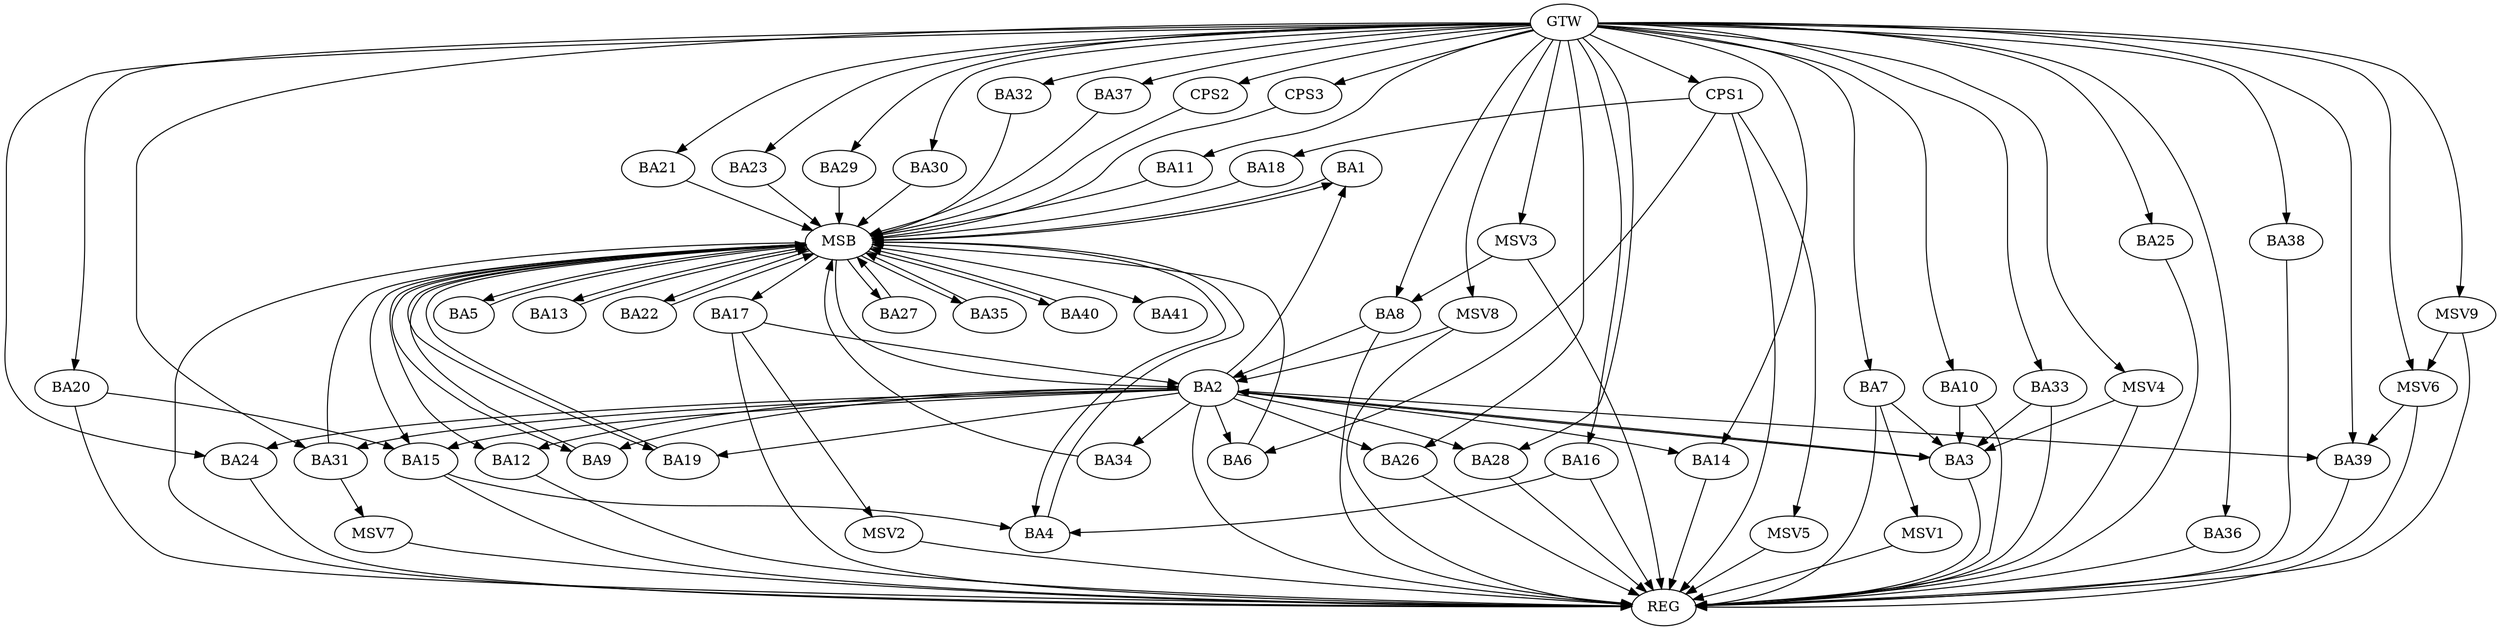 strict digraph G {
  BA1 [ label="BA1" ];
  BA2 [ label="BA2" ];
  BA3 [ label="BA3" ];
  BA4 [ label="BA4" ];
  BA5 [ label="BA5" ];
  BA6 [ label="BA6" ];
  BA7 [ label="BA7" ];
  BA8 [ label="BA8" ];
  BA9 [ label="BA9" ];
  BA10 [ label="BA10" ];
  BA11 [ label="BA11" ];
  BA12 [ label="BA12" ];
  BA13 [ label="BA13" ];
  BA14 [ label="BA14" ];
  BA15 [ label="BA15" ];
  BA16 [ label="BA16" ];
  BA17 [ label="BA17" ];
  BA18 [ label="BA18" ];
  BA19 [ label="BA19" ];
  BA20 [ label="BA20" ];
  BA21 [ label="BA21" ];
  BA22 [ label="BA22" ];
  BA23 [ label="BA23" ];
  BA24 [ label="BA24" ];
  BA25 [ label="BA25" ];
  BA26 [ label="BA26" ];
  BA27 [ label="BA27" ];
  BA28 [ label="BA28" ];
  BA29 [ label="BA29" ];
  BA30 [ label="BA30" ];
  BA31 [ label="BA31" ];
  BA32 [ label="BA32" ];
  BA33 [ label="BA33" ];
  BA34 [ label="BA34" ];
  BA35 [ label="BA35" ];
  BA36 [ label="BA36" ];
  BA37 [ label="BA37" ];
  BA38 [ label="BA38" ];
  BA39 [ label="BA39" ];
  BA40 [ label="BA40" ];
  BA41 [ label="BA41" ];
  CPS1 [ label="CPS1" ];
  CPS2 [ label="CPS2" ];
  CPS3 [ label="CPS3" ];
  GTW [ label="GTW" ];
  REG [ label="REG" ];
  MSB [ label="MSB" ];
  MSV1 [ label="MSV1" ];
  MSV2 [ label="MSV2" ];
  MSV3 [ label="MSV3" ];
  MSV4 [ label="MSV4" ];
  MSV5 [ label="MSV5" ];
  MSV6 [ label="MSV6" ];
  MSV7 [ label="MSV7" ];
  MSV8 [ label="MSV8" ];
  MSV9 [ label="MSV9" ];
  BA2 -> BA1;
  BA3 -> BA2;
  BA7 -> BA3;
  BA8 -> BA2;
  BA10 -> BA3;
  BA15 -> BA4;
  BA16 -> BA4;
  BA17 -> BA2;
  BA20 -> BA15;
  BA33 -> BA3;
  CPS1 -> BA18;
  CPS1 -> BA6;
  GTW -> BA7;
  GTW -> BA8;
  GTW -> BA10;
  GTW -> BA11;
  GTW -> BA14;
  GTW -> BA16;
  GTW -> BA20;
  GTW -> BA21;
  GTW -> BA23;
  GTW -> BA24;
  GTW -> BA25;
  GTW -> BA26;
  GTW -> BA28;
  GTW -> BA29;
  GTW -> BA30;
  GTW -> BA31;
  GTW -> BA32;
  GTW -> BA33;
  GTW -> BA36;
  GTW -> BA37;
  GTW -> BA38;
  GTW -> BA39;
  GTW -> CPS1;
  GTW -> CPS2;
  GTW -> CPS3;
  BA2 -> REG;
  BA3 -> REG;
  BA7 -> REG;
  BA8 -> REG;
  BA10 -> REG;
  BA12 -> REG;
  BA14 -> REG;
  BA15 -> REG;
  BA16 -> REG;
  BA17 -> REG;
  BA20 -> REG;
  BA24 -> REG;
  BA25 -> REG;
  BA26 -> REG;
  BA28 -> REG;
  BA33 -> REG;
  BA36 -> REG;
  BA38 -> REG;
  BA39 -> REG;
  CPS1 -> REG;
  BA1 -> MSB;
  MSB -> BA2;
  MSB -> REG;
  BA4 -> MSB;
  BA5 -> MSB;
  MSB -> BA1;
  BA6 -> MSB;
  BA9 -> MSB;
  BA11 -> MSB;
  MSB -> BA4;
  BA13 -> MSB;
  MSB -> BA5;
  BA18 -> MSB;
  MSB -> BA13;
  BA19 -> MSB;
  BA21 -> MSB;
  BA22 -> MSB;
  MSB -> BA15;
  BA23 -> MSB;
  BA27 -> MSB;
  BA29 -> MSB;
  MSB -> BA9;
  BA30 -> MSB;
  MSB -> BA22;
  BA31 -> MSB;
  BA32 -> MSB;
  BA34 -> MSB;
  BA35 -> MSB;
  BA37 -> MSB;
  BA40 -> MSB;
  MSB -> BA19;
  CPS2 -> MSB;
  MSB -> BA27;
  MSB -> BA41;
  CPS3 -> MSB;
  MSB -> BA40;
  MSB -> BA17;
  MSB -> BA35;
  MSB -> BA12;
  BA2 -> BA26;
  BA2 -> BA34;
  BA2 -> BA14;
  BA2 -> BA31;
  BA2 -> BA9;
  BA2 -> BA15;
  BA2 -> BA3;
  BA2 -> BA24;
  BA2 -> BA12;
  BA2 -> BA39;
  BA2 -> BA19;
  BA2 -> BA28;
  BA2 -> BA6;
  BA7 -> MSV1;
  MSV1 -> REG;
  BA17 -> MSV2;
  MSV2 -> REG;
  MSV3 -> BA8;
  GTW -> MSV3;
  MSV3 -> REG;
  MSV4 -> BA3;
  GTW -> MSV4;
  MSV4 -> REG;
  CPS1 -> MSV5;
  MSV5 -> REG;
  MSV6 -> BA39;
  GTW -> MSV6;
  MSV6 -> REG;
  BA31 -> MSV7;
  MSV7 -> REG;
  MSV8 -> BA2;
  GTW -> MSV8;
  MSV8 -> REG;
  MSV9 -> MSV6;
  GTW -> MSV9;
  MSV9 -> REG;
}

